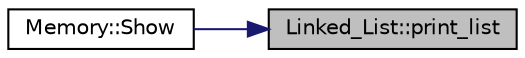 digraph "Linked_List::print_list"
{
 // LATEX_PDF_SIZE
  edge [fontname="Helvetica",fontsize="10",labelfontname="Helvetica",labelfontsize="10"];
  node [fontname="Helvetica",fontsize="10",shape=record];
  rankdir="RL";
  Node1 [label="Linked_List::print_list",height=0.2,width=0.4,color="black", fillcolor="grey75", style="filled", fontcolor="black",tooltip="Se encarga de printear en consola la totalidad de la lista enlazada con cada uno de los parametros de..."];
  Node1 -> Node2 [dir="back",color="midnightblue",fontsize="10",style="solid",fontname="Helvetica"];
  Node2 [label="Memory::Show",height=0.2,width=0.4,color="black", fillcolor="white", style="filled",URL="$classMemory.html#a1e56f1ad16fa009a38571fccb91a9d94",tooltip="Se encarga de mostrar la lista de las posiciones que se pueden reciclar."];
}
